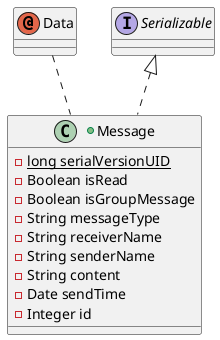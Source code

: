 @startuml
'https://plantuml.com/class-diagram

annotation Data
interface Serializable

+class Message {
-{static}long serialVersionUID
-Boolean isRead
-Boolean isGroupMessage
-String messageType
-String receiverName
-String senderName
-String content
-Date sendTime
-Integer id
}

Serializable <|.. Message
Data .. Message
@enduml